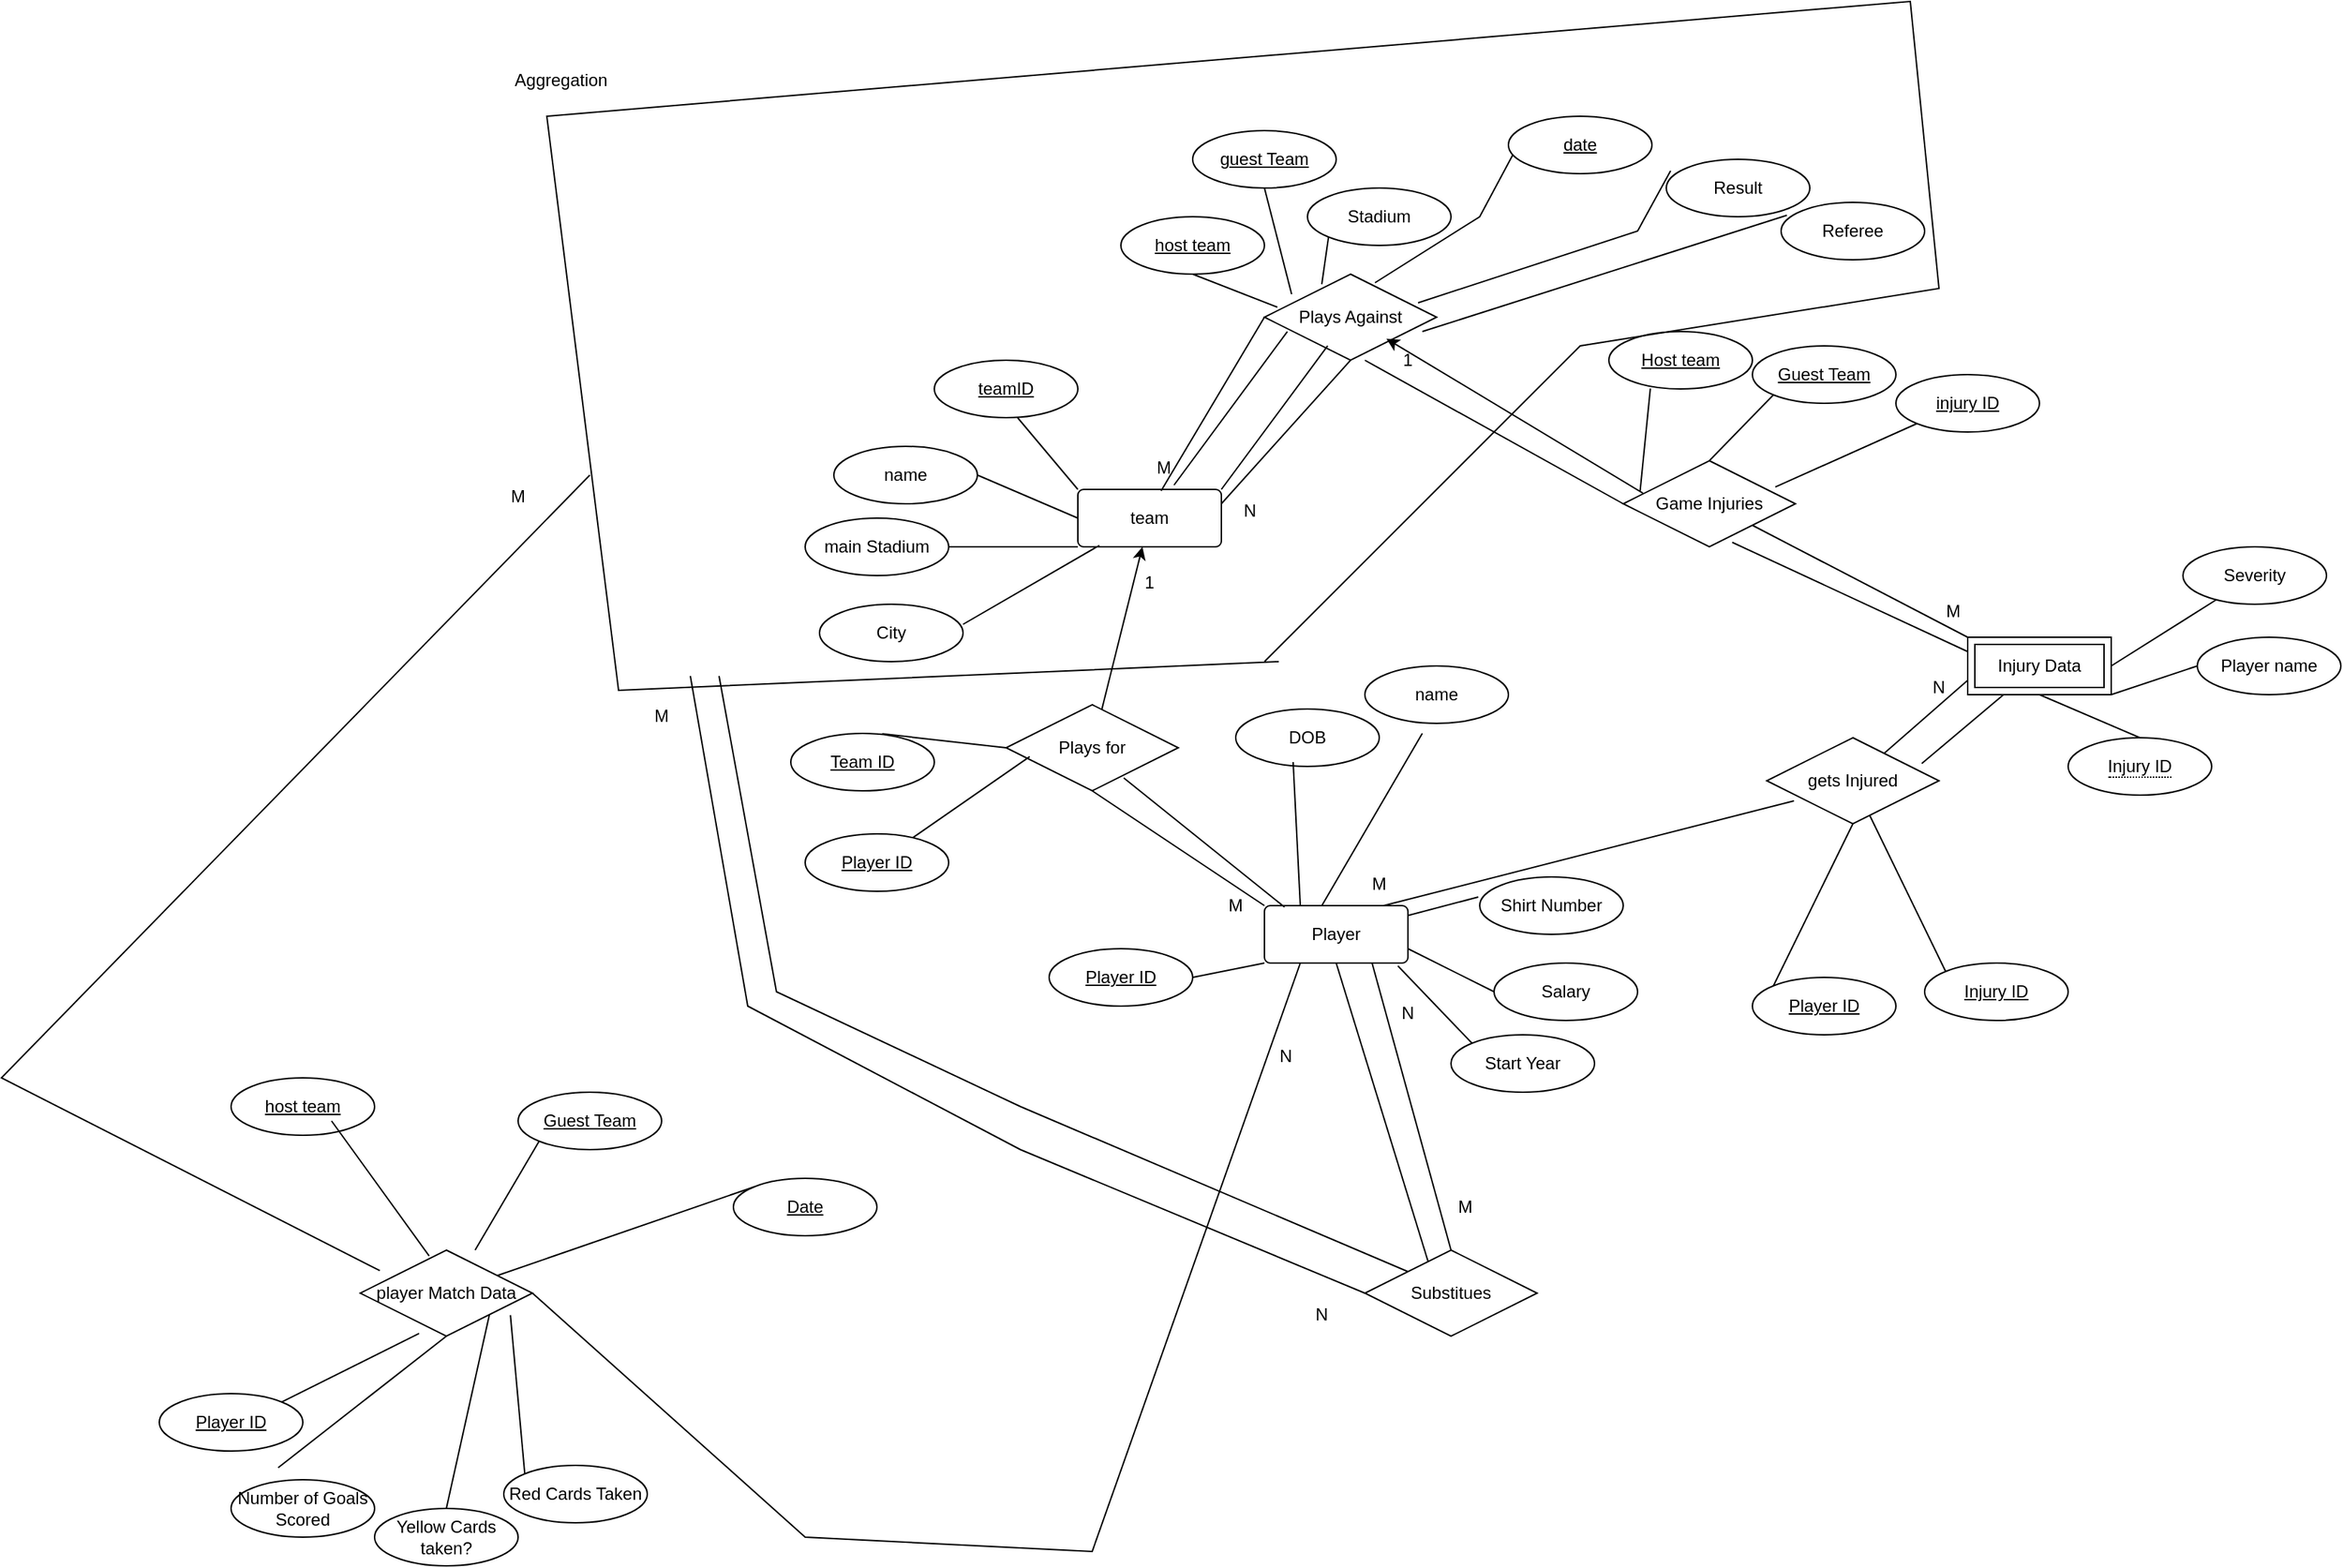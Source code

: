 <mxfile version="24.2.0" type="github">
  <diagram id="R2lEEEUBdFMjLlhIrx00" name="Page-1">
    <mxGraphModel dx="1674" dy="2312" grid="1" gridSize="10" guides="1" tooltips="1" connect="1" arrows="1" fold="1" page="1" pageScale="1" pageWidth="850" pageHeight="1100" math="0" shadow="0" extFonts="Permanent Marker^https://fonts.googleapis.com/css?family=Permanent+Marker">
      <root>
        <mxCell id="0" />
        <mxCell id="1" parent="0" />
        <mxCell id="FYlKtJ1EGxiQtm9-EcXI-2" value="team" style="rounded=1;arcSize=10;whiteSpace=wrap;html=1;align=center;" vertex="1" parent="1">
          <mxGeometry x="310" y="270" width="100" height="40" as="geometry" />
        </mxCell>
        <mxCell id="FYlKtJ1EGxiQtm9-EcXI-3" value="teamID" style="ellipse;whiteSpace=wrap;html=1;align=center;fontStyle=4;" vertex="1" parent="1">
          <mxGeometry x="210" y="180" width="100" height="40" as="geometry" />
        </mxCell>
        <mxCell id="FYlKtJ1EGxiQtm9-EcXI-4" value="" style="endArrow=none;html=1;rounded=0;entryX=0.58;entryY=1;entryDx=0;entryDy=0;entryPerimeter=0;exitX=0;exitY=0;exitDx=0;exitDy=0;" edge="1" parent="1" source="FYlKtJ1EGxiQtm9-EcXI-2" target="FYlKtJ1EGxiQtm9-EcXI-3">
          <mxGeometry width="50" height="50" relative="1" as="geometry">
            <mxPoint x="250" y="320" as="sourcePoint" />
            <mxPoint x="300" y="270" as="targetPoint" />
          </mxGeometry>
        </mxCell>
        <mxCell id="FYlKtJ1EGxiQtm9-EcXI-5" value="name" style="ellipse;whiteSpace=wrap;html=1;align=center;" vertex="1" parent="1">
          <mxGeometry x="140" y="240" width="100" height="40" as="geometry" />
        </mxCell>
        <mxCell id="FYlKtJ1EGxiQtm9-EcXI-6" value="" style="endArrow=none;html=1;rounded=0;entryX=0;entryY=0.5;entryDx=0;entryDy=0;exitX=1;exitY=0.5;exitDx=0;exitDy=0;" edge="1" parent="1" source="FYlKtJ1EGxiQtm9-EcXI-5" target="FYlKtJ1EGxiQtm9-EcXI-2">
          <mxGeometry width="50" height="50" relative="1" as="geometry">
            <mxPoint x="270" y="350" as="sourcePoint" />
            <mxPoint x="320" y="300" as="targetPoint" />
          </mxGeometry>
        </mxCell>
        <mxCell id="FYlKtJ1EGxiQtm9-EcXI-7" value="main Stadium" style="ellipse;whiteSpace=wrap;html=1;align=center;" vertex="1" parent="1">
          <mxGeometry x="120" y="290" width="100" height="40" as="geometry" />
        </mxCell>
        <mxCell id="FYlKtJ1EGxiQtm9-EcXI-8" value="" style="endArrow=none;html=1;rounded=0;entryX=0;entryY=1;entryDx=0;entryDy=0;exitX=1;exitY=0.5;exitDx=0;exitDy=0;" edge="1" parent="1" source="FYlKtJ1EGxiQtm9-EcXI-7" target="FYlKtJ1EGxiQtm9-EcXI-2">
          <mxGeometry width="50" height="50" relative="1" as="geometry">
            <mxPoint x="250" y="380" as="sourcePoint" />
            <mxPoint x="300" y="330" as="targetPoint" />
          </mxGeometry>
        </mxCell>
        <mxCell id="FYlKtJ1EGxiQtm9-EcXI-9" value="City" style="ellipse;whiteSpace=wrap;html=1;align=center;" vertex="1" parent="1">
          <mxGeometry x="130" y="350" width="100" height="40" as="geometry" />
        </mxCell>
        <mxCell id="FYlKtJ1EGxiQtm9-EcXI-10" value="" style="endArrow=none;html=1;rounded=0;entryX=0.15;entryY=0.975;entryDx=0;entryDy=0;entryPerimeter=0;exitX=1;exitY=0.35;exitDx=0;exitDy=0;exitPerimeter=0;" edge="1" parent="1" source="FYlKtJ1EGxiQtm9-EcXI-9" target="FYlKtJ1EGxiQtm9-EcXI-2">
          <mxGeometry width="50" height="50" relative="1" as="geometry">
            <mxPoint x="260" y="390" as="sourcePoint" />
            <mxPoint x="310" y="340" as="targetPoint" />
          </mxGeometry>
        </mxCell>
        <mxCell id="FYlKtJ1EGxiQtm9-EcXI-11" value="Player" style="rounded=1;arcSize=10;whiteSpace=wrap;html=1;align=center;" vertex="1" parent="1">
          <mxGeometry x="440" y="560" width="100" height="40" as="geometry" />
        </mxCell>
        <mxCell id="FYlKtJ1EGxiQtm9-EcXI-12" value="" style="endArrow=none;html=1;rounded=0;entryX=0;entryY=0;entryDx=0;entryDy=0;exitX=0.5;exitY=1;exitDx=0;exitDy=0;" edge="1" parent="1" source="FYlKtJ1EGxiQtm9-EcXI-13" target="FYlKtJ1EGxiQtm9-EcXI-11">
          <mxGeometry width="50" height="50" relative="1" as="geometry">
            <mxPoint x="410" y="450" as="sourcePoint" />
            <mxPoint x="380" y="470" as="targetPoint" />
          </mxGeometry>
        </mxCell>
        <mxCell id="FYlKtJ1EGxiQtm9-EcXI-13" value="Plays for" style="shape=rhombus;perimeter=rhombusPerimeter;whiteSpace=wrap;html=1;align=center;" vertex="1" parent="1">
          <mxGeometry x="260" y="420" width="120" height="60" as="geometry" />
        </mxCell>
        <mxCell id="FYlKtJ1EGxiQtm9-EcXI-14" value="" style="endArrow=classic;html=1;rounded=0;" edge="1" parent="1" source="FYlKtJ1EGxiQtm9-EcXI-13" target="FYlKtJ1EGxiQtm9-EcXI-2">
          <mxGeometry width="50" height="50" relative="1" as="geometry">
            <mxPoint x="280" y="430" as="sourcePoint" />
            <mxPoint x="330" y="380" as="targetPoint" />
          </mxGeometry>
        </mxCell>
        <mxCell id="FYlKtJ1EGxiQtm9-EcXI-15" value="1" style="text;strokeColor=none;align=center;fillColor=none;html=1;verticalAlign=middle;whiteSpace=wrap;rounded=0;" vertex="1" parent="1">
          <mxGeometry x="330" y="320" width="60" height="30" as="geometry" />
        </mxCell>
        <mxCell id="FYlKtJ1EGxiQtm9-EcXI-16" value="" style="endArrow=none;html=1;rounded=0;entryX=0.683;entryY=0.85;entryDx=0;entryDy=0;entryPerimeter=0;exitX=0.14;exitY=0.025;exitDx=0;exitDy=0;exitPerimeter=0;" edge="1" parent="1" source="FYlKtJ1EGxiQtm9-EcXI-11" target="FYlKtJ1EGxiQtm9-EcXI-13">
          <mxGeometry width="50" height="50" relative="1" as="geometry">
            <mxPoint x="452" y="557" as="sourcePoint" />
            <mxPoint x="360" y="520" as="targetPoint" />
          </mxGeometry>
        </mxCell>
        <mxCell id="FYlKtJ1EGxiQtm9-EcXI-17" value="Player ID" style="ellipse;whiteSpace=wrap;html=1;align=center;fontStyle=4;" vertex="1" parent="1">
          <mxGeometry x="290" y="590" width="100" height="40" as="geometry" />
        </mxCell>
        <mxCell id="FYlKtJ1EGxiQtm9-EcXI-18" value="" style="endArrow=none;html=1;rounded=0;entryX=0;entryY=1;entryDx=0;entryDy=0;exitX=1;exitY=0.5;exitDx=0;exitDy=0;" edge="1" parent="1" source="FYlKtJ1EGxiQtm9-EcXI-17" target="FYlKtJ1EGxiQtm9-EcXI-11">
          <mxGeometry width="50" height="50" relative="1" as="geometry">
            <mxPoint x="420" y="680" as="sourcePoint" />
            <mxPoint x="470" y="630" as="targetPoint" />
          </mxGeometry>
        </mxCell>
        <mxCell id="FYlKtJ1EGxiQtm9-EcXI-19" value="name" style="ellipse;whiteSpace=wrap;html=1;align=center;" vertex="1" parent="1">
          <mxGeometry x="510" y="393" width="100" height="40" as="geometry" />
        </mxCell>
        <mxCell id="FYlKtJ1EGxiQtm9-EcXI-20" value="" style="endArrow=none;html=1;rounded=0;" edge="1" parent="1">
          <mxGeometry width="50" height="50" relative="1" as="geometry">
            <mxPoint x="550" y="440" as="sourcePoint" />
            <mxPoint x="480" y="560" as="targetPoint" />
          </mxGeometry>
        </mxCell>
        <mxCell id="FYlKtJ1EGxiQtm9-EcXI-21" value="DOB" style="ellipse;whiteSpace=wrap;html=1;align=center;" vertex="1" parent="1">
          <mxGeometry x="420" y="423" width="100" height="40" as="geometry" />
        </mxCell>
        <mxCell id="FYlKtJ1EGxiQtm9-EcXI-22" value="" style="endArrow=none;html=1;rounded=0;entryX=0.25;entryY=0;entryDx=0;entryDy=0;" edge="1" parent="1" target="FYlKtJ1EGxiQtm9-EcXI-11">
          <mxGeometry width="50" height="50" relative="1" as="geometry">
            <mxPoint x="460" y="460" as="sourcePoint" />
            <mxPoint x="560" y="620" as="targetPoint" />
          </mxGeometry>
        </mxCell>
        <mxCell id="FYlKtJ1EGxiQtm9-EcXI-23" value="Start Year" style="ellipse;whiteSpace=wrap;html=1;align=center;" vertex="1" parent="1">
          <mxGeometry x="570" y="650" width="100" height="40" as="geometry" />
        </mxCell>
        <mxCell id="FYlKtJ1EGxiQtm9-EcXI-24" value="" style="endArrow=none;html=1;rounded=0;entryX=0;entryY=0;entryDx=0;entryDy=0;exitX=0.93;exitY=1.05;exitDx=0;exitDy=0;exitPerimeter=0;" edge="1" parent="1" source="FYlKtJ1EGxiQtm9-EcXI-11" target="FYlKtJ1EGxiQtm9-EcXI-23">
          <mxGeometry width="50" height="50" relative="1" as="geometry">
            <mxPoint x="540" y="610" as="sourcePoint" />
            <mxPoint x="590" y="560" as="targetPoint" />
          </mxGeometry>
        </mxCell>
        <mxCell id="FYlKtJ1EGxiQtm9-EcXI-25" value="Salary" style="ellipse;whiteSpace=wrap;html=1;align=center;" vertex="1" parent="1">
          <mxGeometry x="600" y="600" width="100" height="40" as="geometry" />
        </mxCell>
        <mxCell id="FYlKtJ1EGxiQtm9-EcXI-26" value="" style="endArrow=none;html=1;rounded=0;entryX=0;entryY=0.5;entryDx=0;entryDy=0;exitX=1;exitY=0.75;exitDx=0;exitDy=0;" edge="1" parent="1" source="FYlKtJ1EGxiQtm9-EcXI-11" target="FYlKtJ1EGxiQtm9-EcXI-25">
          <mxGeometry width="50" height="50" relative="1" as="geometry">
            <mxPoint x="550" y="590" as="sourcePoint" />
            <mxPoint x="600" y="540" as="targetPoint" />
          </mxGeometry>
        </mxCell>
        <mxCell id="FYlKtJ1EGxiQtm9-EcXI-27" value="Shirt Number" style="ellipse;whiteSpace=wrap;html=1;align=center;" vertex="1" parent="1">
          <mxGeometry x="590" y="540" width="100" height="40" as="geometry" />
        </mxCell>
        <mxCell id="FYlKtJ1EGxiQtm9-EcXI-28" value="" style="endArrow=none;html=1;rounded=0;entryX=-0.01;entryY=0.35;entryDx=0;entryDy=0;entryPerimeter=0;" edge="1" parent="1" source="FYlKtJ1EGxiQtm9-EcXI-11" target="FYlKtJ1EGxiQtm9-EcXI-27">
          <mxGeometry width="50" height="50" relative="1" as="geometry">
            <mxPoint x="550" y="490" as="sourcePoint" />
            <mxPoint x="600" y="440" as="targetPoint" />
          </mxGeometry>
        </mxCell>
        <mxCell id="FYlKtJ1EGxiQtm9-EcXI-31" value="Injury Data" style="shape=ext;margin=3;double=1;whiteSpace=wrap;html=1;align=center;" vertex="1" parent="1">
          <mxGeometry x="930" y="373" width="100" height="40" as="geometry" />
        </mxCell>
        <mxCell id="FYlKtJ1EGxiQtm9-EcXI-32" value="&lt;span style=&quot;border-bottom: 1px dotted&quot;&gt;Injury ID&lt;/span&gt;" style="ellipse;whiteSpace=wrap;html=1;align=center;" vertex="1" parent="1">
          <mxGeometry x="1000" y="443" width="100" height="40" as="geometry" />
        </mxCell>
        <mxCell id="FYlKtJ1EGxiQtm9-EcXI-33" value="" style="endArrow=none;html=1;rounded=0;entryX=0.5;entryY=1;entryDx=0;entryDy=0;exitX=0.5;exitY=0;exitDx=0;exitDy=0;" edge="1" parent="1" source="FYlKtJ1EGxiQtm9-EcXI-32" target="FYlKtJ1EGxiQtm9-EcXI-31">
          <mxGeometry width="50" height="50" relative="1" as="geometry">
            <mxPoint x="960" y="473" as="sourcePoint" />
            <mxPoint x="990" y="423" as="targetPoint" />
          </mxGeometry>
        </mxCell>
        <mxCell id="FYlKtJ1EGxiQtm9-EcXI-34" value="Player name" style="ellipse;whiteSpace=wrap;html=1;align=center;" vertex="1" parent="1">
          <mxGeometry x="1090" y="373" width="100" height="40" as="geometry" />
        </mxCell>
        <mxCell id="FYlKtJ1EGxiQtm9-EcXI-35" value="" style="endArrow=none;html=1;rounded=0;entryX=0;entryY=0.5;entryDx=0;entryDy=0;exitX=1;exitY=1;exitDx=0;exitDy=0;" edge="1" parent="1" source="FYlKtJ1EGxiQtm9-EcXI-31" target="FYlKtJ1EGxiQtm9-EcXI-34">
          <mxGeometry width="50" height="50" relative="1" as="geometry">
            <mxPoint x="1050" y="393" as="sourcePoint" />
            <mxPoint x="1100" y="343" as="targetPoint" />
          </mxGeometry>
        </mxCell>
        <mxCell id="FYlKtJ1EGxiQtm9-EcXI-36" value="Severity" style="ellipse;whiteSpace=wrap;html=1;align=center;" vertex="1" parent="1">
          <mxGeometry x="1080" y="310" width="100" height="40" as="geometry" />
        </mxCell>
        <mxCell id="FYlKtJ1EGxiQtm9-EcXI-37" value="" style="endArrow=none;html=1;rounded=0;exitX=1;exitY=0.5;exitDx=0;exitDy=0;" edge="1" parent="1" source="FYlKtJ1EGxiQtm9-EcXI-31" target="FYlKtJ1EGxiQtm9-EcXI-36">
          <mxGeometry width="50" height="50" relative="1" as="geometry">
            <mxPoint x="970" y="323" as="sourcePoint" />
            <mxPoint x="1107.0" y="340" as="targetPoint" />
          </mxGeometry>
        </mxCell>
        <mxCell id="FYlKtJ1EGxiQtm9-EcXI-38" value="" style="endArrow=none;html=1;rounded=0;entryX=0.158;entryY=0.733;entryDx=0;entryDy=0;entryPerimeter=0;exitX=0.83;exitY=0;exitDx=0;exitDy=0;exitPerimeter=0;" edge="1" parent="1" source="FYlKtJ1EGxiQtm9-EcXI-11" target="FYlKtJ1EGxiQtm9-EcXI-39">
          <mxGeometry width="50" height="50" relative="1" as="geometry">
            <mxPoint x="530" y="560" as="sourcePoint" />
            <mxPoint x="590" y="500" as="targetPoint" />
          </mxGeometry>
        </mxCell>
        <mxCell id="FYlKtJ1EGxiQtm9-EcXI-39" value="gets Injured" style="shape=rhombus;perimeter=rhombusPerimeter;whiteSpace=wrap;html=1;align=center;" vertex="1" parent="1">
          <mxGeometry x="790" y="443" width="120" height="60" as="geometry" />
        </mxCell>
        <mxCell id="FYlKtJ1EGxiQtm9-EcXI-41" value="M" style="text;strokeColor=none;align=center;fillColor=none;html=1;verticalAlign=middle;whiteSpace=wrap;rounded=0;" vertex="1" parent="1">
          <mxGeometry x="490" y="530" width="60" height="30" as="geometry" />
        </mxCell>
        <mxCell id="FYlKtJ1EGxiQtm9-EcXI-42" value="" style="endArrow=none;html=1;rounded=0;entryX=0;entryY=0.75;entryDx=0;entryDy=0;" edge="1" parent="1" source="FYlKtJ1EGxiQtm9-EcXI-39" target="FYlKtJ1EGxiQtm9-EcXI-31">
          <mxGeometry width="50" height="50" relative="1" as="geometry">
            <mxPoint x="880" y="433" as="sourcePoint" />
            <mxPoint x="930" y="383" as="targetPoint" />
          </mxGeometry>
        </mxCell>
        <mxCell id="FYlKtJ1EGxiQtm9-EcXI-43" value="" style="endArrow=none;html=1;rounded=0;entryX=0.25;entryY=1;entryDx=0;entryDy=0;exitX=0.9;exitY=0.3;exitDx=0;exitDy=0;exitPerimeter=0;" edge="1" parent="1" source="FYlKtJ1EGxiQtm9-EcXI-39" target="FYlKtJ1EGxiQtm9-EcXI-31">
          <mxGeometry width="50" height="50" relative="1" as="geometry">
            <mxPoint x="930" y="473" as="sourcePoint" />
            <mxPoint x="980" y="423" as="targetPoint" />
          </mxGeometry>
        </mxCell>
        <mxCell id="FYlKtJ1EGxiQtm9-EcXI-44" value="N" style="text;strokeColor=none;align=center;fillColor=none;html=1;verticalAlign=middle;whiteSpace=wrap;rounded=0;" vertex="1" parent="1">
          <mxGeometry x="880" y="393" width="60" height="30" as="geometry" />
        </mxCell>
        <mxCell id="FYlKtJ1EGxiQtm9-EcXI-45" value="M" style="text;strokeColor=none;align=center;fillColor=none;html=1;verticalAlign=middle;whiteSpace=wrap;rounded=0;" vertex="1" parent="1">
          <mxGeometry x="390" y="545" width="60" height="30" as="geometry" />
        </mxCell>
        <mxCell id="FYlKtJ1EGxiQtm9-EcXI-58" value="Plays Against" style="shape=rhombus;perimeter=rhombusPerimeter;whiteSpace=wrap;html=1;align=center;" vertex="1" parent="1">
          <mxGeometry x="440" y="120" width="120" height="60" as="geometry" />
        </mxCell>
        <mxCell id="FYlKtJ1EGxiQtm9-EcXI-59" value="" style="endArrow=none;html=1;rounded=0;entryX=0.133;entryY=0.667;entryDx=0;entryDy=0;entryPerimeter=0;exitX=0.67;exitY=-0.075;exitDx=0;exitDy=0;exitPerimeter=0;" edge="1" parent="1" source="FYlKtJ1EGxiQtm9-EcXI-2" target="FYlKtJ1EGxiQtm9-EcXI-58">
          <mxGeometry width="50" height="50" relative="1" as="geometry">
            <mxPoint x="380" y="240" as="sourcePoint" />
            <mxPoint x="430" y="190" as="targetPoint" />
          </mxGeometry>
        </mxCell>
        <mxCell id="FYlKtJ1EGxiQtm9-EcXI-60" value="" style="endArrow=none;html=1;rounded=0;entryX=0.367;entryY=0.833;entryDx=0;entryDy=0;entryPerimeter=0;exitX=1;exitY=0;exitDx=0;exitDy=0;" edge="1" parent="1" source="FYlKtJ1EGxiQtm9-EcXI-2" target="FYlKtJ1EGxiQtm9-EcXI-58">
          <mxGeometry width="50" height="50" relative="1" as="geometry">
            <mxPoint x="440" y="260" as="sourcePoint" />
            <mxPoint x="490" y="210" as="targetPoint" />
          </mxGeometry>
        </mxCell>
        <mxCell id="FYlKtJ1EGxiQtm9-EcXI-62" value="" style="endArrow=none;html=1;rounded=0;entryX=0;entryY=0.5;entryDx=0;entryDy=0;exitX=0.58;exitY=0.025;exitDx=0;exitDy=0;exitPerimeter=0;" edge="1" parent="1" source="FYlKtJ1EGxiQtm9-EcXI-2" target="FYlKtJ1EGxiQtm9-EcXI-58">
          <mxGeometry width="50" height="50" relative="1" as="geometry">
            <mxPoint x="360" y="220" as="sourcePoint" />
            <mxPoint x="410" y="170" as="targetPoint" />
          </mxGeometry>
        </mxCell>
        <mxCell id="FYlKtJ1EGxiQtm9-EcXI-63" value="M" style="text;strokeColor=none;align=center;fillColor=none;html=1;verticalAlign=middle;whiteSpace=wrap;rounded=0;" vertex="1" parent="1">
          <mxGeometry x="340" y="240" width="60" height="30" as="geometry" />
        </mxCell>
        <mxCell id="FYlKtJ1EGxiQtm9-EcXI-64" value="N" style="text;strokeColor=none;align=center;fillColor=none;html=1;verticalAlign=middle;whiteSpace=wrap;rounded=0;" vertex="1" parent="1">
          <mxGeometry x="400" y="270" width="60" height="30" as="geometry" />
        </mxCell>
        <mxCell id="FYlKtJ1EGxiQtm9-EcXI-65" value="&lt;u&gt;host team&lt;/u&gt;" style="ellipse;whiteSpace=wrap;html=1;align=center;" vertex="1" parent="1">
          <mxGeometry x="340" y="80" width="100" height="40" as="geometry" />
        </mxCell>
        <mxCell id="FYlKtJ1EGxiQtm9-EcXI-66" value="" style="endArrow=none;html=1;rounded=0;entryX=0.5;entryY=1;entryDx=0;entryDy=0;exitX=0.075;exitY=0.383;exitDx=0;exitDy=0;exitPerimeter=0;" edge="1" parent="1" source="FYlKtJ1EGxiQtm9-EcXI-58" target="FYlKtJ1EGxiQtm9-EcXI-65">
          <mxGeometry width="50" height="50" relative="1" as="geometry">
            <mxPoint x="370" y="140" as="sourcePoint" />
            <mxPoint x="420" y="90" as="targetPoint" />
          </mxGeometry>
        </mxCell>
        <mxCell id="FYlKtJ1EGxiQtm9-EcXI-67" value="&lt;u&gt;guest Team&lt;/u&gt;" style="ellipse;whiteSpace=wrap;html=1;align=center;" vertex="1" parent="1">
          <mxGeometry x="390" y="20" width="100" height="40" as="geometry" />
        </mxCell>
        <mxCell id="FYlKtJ1EGxiQtm9-EcXI-68" value="" style="endArrow=none;html=1;rounded=0;entryX=0.5;entryY=1;entryDx=0;entryDy=0;exitX=0.158;exitY=0.233;exitDx=0;exitDy=0;exitPerimeter=0;" edge="1" parent="1" source="FYlKtJ1EGxiQtm9-EcXI-58" target="FYlKtJ1EGxiQtm9-EcXI-67">
          <mxGeometry width="50" height="50" relative="1" as="geometry">
            <mxPoint x="450" y="120" as="sourcePoint" />
            <mxPoint x="500" y="70" as="targetPoint" />
          </mxGeometry>
        </mxCell>
        <mxCell id="FYlKtJ1EGxiQtm9-EcXI-69" value="Stadium" style="ellipse;whiteSpace=wrap;html=1;align=center;" vertex="1" parent="1">
          <mxGeometry x="470" y="60" width="100" height="40" as="geometry" />
        </mxCell>
        <mxCell id="FYlKtJ1EGxiQtm9-EcXI-70" value="" style="endArrow=none;html=1;rounded=0;entryX=0;entryY=1;entryDx=0;entryDy=0;exitX=0.333;exitY=0.117;exitDx=0;exitDy=0;exitPerimeter=0;" edge="1" parent="1" source="FYlKtJ1EGxiQtm9-EcXI-58" target="FYlKtJ1EGxiQtm9-EcXI-69">
          <mxGeometry width="50" height="50" relative="1" as="geometry">
            <mxPoint x="490" y="130" as="sourcePoint" />
            <mxPoint x="540" y="80" as="targetPoint" />
          </mxGeometry>
        </mxCell>
        <mxCell id="FYlKtJ1EGxiQtm9-EcXI-71" value="&lt;u&gt;date&lt;/u&gt;" style="ellipse;whiteSpace=wrap;html=1;align=center;" vertex="1" parent="1">
          <mxGeometry x="610" y="10" width="100" height="40" as="geometry" />
        </mxCell>
        <mxCell id="FYlKtJ1EGxiQtm9-EcXI-72" value="" style="endArrow=none;html=1;rounded=0;entryX=0.03;entryY=0.675;entryDx=0;entryDy=0;entryPerimeter=0;exitX=0.642;exitY=0.1;exitDx=0;exitDy=0;exitPerimeter=0;" edge="1" parent="1" source="FYlKtJ1EGxiQtm9-EcXI-58" target="FYlKtJ1EGxiQtm9-EcXI-71">
          <mxGeometry width="50" height="50" relative="1" as="geometry">
            <mxPoint x="530" y="180" as="sourcePoint" />
            <mxPoint x="580" y="130" as="targetPoint" />
            <Array as="points">
              <mxPoint x="590" y="80" />
            </Array>
          </mxGeometry>
        </mxCell>
        <mxCell id="FYlKtJ1EGxiQtm9-EcXI-73" value="Result" style="ellipse;whiteSpace=wrap;html=1;align=center;" vertex="1" parent="1">
          <mxGeometry x="720" y="40" width="100" height="40" as="geometry" />
        </mxCell>
        <mxCell id="FYlKtJ1EGxiQtm9-EcXI-74" value="" style="endArrow=none;html=1;rounded=0;entryX=0.03;entryY=0.2;entryDx=0;entryDy=0;entryPerimeter=0;exitX=0.892;exitY=0.333;exitDx=0;exitDy=0;exitPerimeter=0;" edge="1" parent="1" source="FYlKtJ1EGxiQtm9-EcXI-58" target="FYlKtJ1EGxiQtm9-EcXI-73">
          <mxGeometry width="50" height="50" relative="1" as="geometry">
            <mxPoint x="530" y="220" as="sourcePoint" />
            <mxPoint x="580" y="170" as="targetPoint" />
            <Array as="points">
              <mxPoint x="700" y="90" />
            </Array>
          </mxGeometry>
        </mxCell>
        <mxCell id="FYlKtJ1EGxiQtm9-EcXI-75" value="Referee" style="ellipse;whiteSpace=wrap;html=1;align=center;" vertex="1" parent="1">
          <mxGeometry x="800" y="70" width="100" height="40" as="geometry" />
        </mxCell>
        <mxCell id="FYlKtJ1EGxiQtm9-EcXI-76" value="" style="endArrow=none;html=1;rounded=0;entryX=0.04;entryY=0.225;entryDx=0;entryDy=0;entryPerimeter=0;exitX=0.917;exitY=0.667;exitDx=0;exitDy=0;exitPerimeter=0;" edge="1" parent="1" source="FYlKtJ1EGxiQtm9-EcXI-58" target="FYlKtJ1EGxiQtm9-EcXI-75">
          <mxGeometry width="50" height="50" relative="1" as="geometry">
            <mxPoint x="550" y="230" as="sourcePoint" />
            <mxPoint x="600" y="180" as="targetPoint" />
          </mxGeometry>
        </mxCell>
        <mxCell id="FYlKtJ1EGxiQtm9-EcXI-78" value="Game Injuries" style="shape=rhombus;perimeter=rhombusPerimeter;whiteSpace=wrap;html=1;align=center;" vertex="1" parent="1">
          <mxGeometry x="690" y="250" width="120" height="60" as="geometry" />
        </mxCell>
        <mxCell id="FYlKtJ1EGxiQtm9-EcXI-79" value="" style="endArrow=none;html=1;rounded=0;entryX=0;entryY=0;entryDx=0;entryDy=0;exitX=1;exitY=1;exitDx=0;exitDy=0;" edge="1" parent="1" source="FYlKtJ1EGxiQtm9-EcXI-78" target="FYlKtJ1EGxiQtm9-EcXI-31">
          <mxGeometry width="50" height="50" relative="1" as="geometry">
            <mxPoint x="830" y="390" as="sourcePoint" />
            <mxPoint x="880" y="340" as="targetPoint" />
          </mxGeometry>
        </mxCell>
        <mxCell id="FYlKtJ1EGxiQtm9-EcXI-80" value="" style="endArrow=none;html=1;rounded=0;entryX=0.633;entryY=0.948;entryDx=0;entryDy=0;entryPerimeter=0;exitX=0;exitY=0.25;exitDx=0;exitDy=0;" edge="1" parent="1" source="FYlKtJ1EGxiQtm9-EcXI-31" target="FYlKtJ1EGxiQtm9-EcXI-78">
          <mxGeometry width="50" height="50" relative="1" as="geometry">
            <mxPoint x="760" y="400" as="sourcePoint" />
            <mxPoint x="810" y="350" as="targetPoint" />
          </mxGeometry>
        </mxCell>
        <mxCell id="FYlKtJ1EGxiQtm9-EcXI-81" value="Host team" style="ellipse;whiteSpace=wrap;html=1;align=center;fontStyle=4;" vertex="1" parent="1">
          <mxGeometry x="680" y="160" width="100" height="40" as="geometry" />
        </mxCell>
        <mxCell id="FYlKtJ1EGxiQtm9-EcXI-82" value="" style="endArrow=none;html=1;rounded=0;entryX=0.289;entryY=0.993;entryDx=0;entryDy=0;entryPerimeter=0;exitX=0.098;exitY=0.352;exitDx=0;exitDy=0;exitPerimeter=0;" edge="1" parent="1" source="FYlKtJ1EGxiQtm9-EcXI-78" target="FYlKtJ1EGxiQtm9-EcXI-81">
          <mxGeometry width="50" height="50" relative="1" as="geometry">
            <mxPoint x="700" y="240" as="sourcePoint" />
            <mxPoint x="750" y="190" as="targetPoint" />
          </mxGeometry>
        </mxCell>
        <mxCell id="FYlKtJ1EGxiQtm9-EcXI-83" value="Guest Team" style="ellipse;whiteSpace=wrap;html=1;align=center;fontStyle=4;" vertex="1" parent="1">
          <mxGeometry x="780" y="170" width="100" height="40" as="geometry" />
        </mxCell>
        <mxCell id="FYlKtJ1EGxiQtm9-EcXI-84" value="" style="endArrow=none;html=1;rounded=0;entryX=0;entryY=1;entryDx=0;entryDy=0;exitX=0.5;exitY=0;exitDx=0;exitDy=0;" edge="1" parent="1" source="FYlKtJ1EGxiQtm9-EcXI-78" target="FYlKtJ1EGxiQtm9-EcXI-83">
          <mxGeometry width="50" height="50" relative="1" as="geometry">
            <mxPoint x="560" y="400" as="sourcePoint" />
            <mxPoint x="610" y="350" as="targetPoint" />
          </mxGeometry>
        </mxCell>
        <mxCell id="FYlKtJ1EGxiQtm9-EcXI-85" value="injury ID" style="ellipse;whiteSpace=wrap;html=1;align=center;fontStyle=4;" vertex="1" parent="1">
          <mxGeometry x="880" y="190" width="100" height="40" as="geometry" />
        </mxCell>
        <mxCell id="FYlKtJ1EGxiQtm9-EcXI-86" value="" style="endArrow=none;html=1;rounded=0;entryX=0;entryY=1;entryDx=0;entryDy=0;exitX=0.883;exitY=0.305;exitDx=0;exitDy=0;exitPerimeter=0;" edge="1" parent="1" source="FYlKtJ1EGxiQtm9-EcXI-78" target="FYlKtJ1EGxiQtm9-EcXI-85">
          <mxGeometry width="50" height="50" relative="1" as="geometry">
            <mxPoint x="810" y="330" as="sourcePoint" />
            <mxPoint x="880.711" y="280" as="targetPoint" />
          </mxGeometry>
        </mxCell>
        <mxCell id="FYlKtJ1EGxiQtm9-EcXI-88" value="" style="endArrow=none;html=1;rounded=0;entryX=0;entryY=0.5;entryDx=0;entryDy=0;exitX=0;exitY=0.5;exitDx=0;exitDy=0;" edge="1" parent="1" source="FYlKtJ1EGxiQtm9-EcXI-78" target="FYlKtJ1EGxiQtm9-EcXI-90">
          <mxGeometry width="50" height="50" relative="1" as="geometry">
            <mxPoint x="540" y="280" as="sourcePoint" />
            <mxPoint x="590" y="230" as="targetPoint" />
          </mxGeometry>
        </mxCell>
        <mxCell id="FYlKtJ1EGxiQtm9-EcXI-89" value="M" style="text;strokeColor=none;align=center;fillColor=none;html=1;verticalAlign=middle;whiteSpace=wrap;rounded=0;" vertex="1" parent="1">
          <mxGeometry x="890" y="340" width="60" height="30" as="geometry" />
        </mxCell>
        <mxCell id="FYlKtJ1EGxiQtm9-EcXI-90" value="1" style="text;strokeColor=none;align=center;fillColor=none;html=1;verticalAlign=middle;whiteSpace=wrap;rounded=0;" vertex="1" parent="1">
          <mxGeometry x="510" y="165" width="60" height="30" as="geometry" />
        </mxCell>
        <mxCell id="FYlKtJ1EGxiQtm9-EcXI-92" value="player Match Data" style="shape=rhombus;perimeter=rhombusPerimeter;whiteSpace=wrap;html=1;align=center;" vertex="1" parent="1">
          <mxGeometry x="-190" y="800" width="120" height="60" as="geometry" />
        </mxCell>
        <mxCell id="FYlKtJ1EGxiQtm9-EcXI-95" value="Team ID" style="ellipse;whiteSpace=wrap;html=1;align=center;fontStyle=4;" vertex="1" parent="1">
          <mxGeometry x="110" y="440" width="100" height="40" as="geometry" />
        </mxCell>
        <mxCell id="FYlKtJ1EGxiQtm9-EcXI-96" value="" style="endArrow=none;html=1;rounded=0;entryX=0;entryY=0.5;entryDx=0;entryDy=0;exitX=0.637;exitY=0.007;exitDx=0;exitDy=0;exitPerimeter=0;" edge="1" parent="1" source="FYlKtJ1EGxiQtm9-EcXI-95" target="FYlKtJ1EGxiQtm9-EcXI-13">
          <mxGeometry width="50" height="50" relative="1" as="geometry">
            <mxPoint x="210" y="480" as="sourcePoint" />
            <mxPoint x="260" y="430" as="targetPoint" />
          </mxGeometry>
        </mxCell>
        <mxCell id="FYlKtJ1EGxiQtm9-EcXI-97" value="Player ID" style="ellipse;whiteSpace=wrap;html=1;align=center;fontStyle=4;" vertex="1" parent="1">
          <mxGeometry x="120" y="510" width="100" height="40" as="geometry" />
        </mxCell>
        <mxCell id="FYlKtJ1EGxiQtm9-EcXI-98" value="" style="endArrow=none;html=1;rounded=0;entryX=0.137;entryY=0.603;entryDx=0;entryDy=0;entryPerimeter=0;" edge="1" parent="1" source="FYlKtJ1EGxiQtm9-EcXI-97" target="FYlKtJ1EGxiQtm9-EcXI-13">
          <mxGeometry width="50" height="50" relative="1" as="geometry">
            <mxPoint x="230" y="530" as="sourcePoint" />
            <mxPoint x="280" y="480" as="targetPoint" />
          </mxGeometry>
        </mxCell>
        <mxCell id="FYlKtJ1EGxiQtm9-EcXI-100" value="Player ID" style="ellipse;whiteSpace=wrap;html=1;align=center;fontStyle=4;" vertex="1" parent="1">
          <mxGeometry x="780" y="610" width="100" height="40" as="geometry" />
        </mxCell>
        <mxCell id="FYlKtJ1EGxiQtm9-EcXI-101" value="" style="endArrow=none;html=1;rounded=0;entryX=0.5;entryY=1;entryDx=0;entryDy=0;exitX=0;exitY=0;exitDx=0;exitDy=0;" edge="1" parent="1" source="FYlKtJ1EGxiQtm9-EcXI-100" target="FYlKtJ1EGxiQtm9-EcXI-39">
          <mxGeometry width="50" height="50" relative="1" as="geometry">
            <mxPoint x="810" y="580" as="sourcePoint" />
            <mxPoint x="860" y="530" as="targetPoint" />
          </mxGeometry>
        </mxCell>
        <mxCell id="FYlKtJ1EGxiQtm9-EcXI-103" value="Injury ID" style="ellipse;whiteSpace=wrap;html=1;align=center;fontStyle=4;" vertex="1" parent="1">
          <mxGeometry x="900" y="600" width="100" height="40" as="geometry" />
        </mxCell>
        <mxCell id="FYlKtJ1EGxiQtm9-EcXI-104" value="" style="endArrow=none;html=1;rounded=0;entryX=0;entryY=0;entryDx=0;entryDy=0;" edge="1" parent="1" source="FYlKtJ1EGxiQtm9-EcXI-39" target="FYlKtJ1EGxiQtm9-EcXI-103">
          <mxGeometry width="50" height="50" relative="1" as="geometry">
            <mxPoint x="870" y="570" as="sourcePoint" />
            <mxPoint x="920" y="520" as="targetPoint" />
          </mxGeometry>
        </mxCell>
        <mxCell id="FYlKtJ1EGxiQtm9-EcXI-108" value="" style="endArrow=none;html=1;rounded=0;entryX=0.5;entryY=1;entryDx=0;entryDy=0;exitX=1;exitY=0.25;exitDx=0;exitDy=0;" edge="1" parent="1" source="FYlKtJ1EGxiQtm9-EcXI-2" target="FYlKtJ1EGxiQtm9-EcXI-58">
          <mxGeometry width="50" height="50" relative="1" as="geometry">
            <mxPoint x="410" y="280" as="sourcePoint" />
            <mxPoint x="508.38" y="301.285" as="targetPoint" />
          </mxGeometry>
        </mxCell>
        <mxCell id="FYlKtJ1EGxiQtm9-EcXI-109" value="" style="endArrow=none;html=1;rounded=0;" edge="1" parent="1">
          <mxGeometry relative="1" as="geometry">
            <mxPoint x="440" y="390" as="sourcePoint" />
            <mxPoint x="450" y="390" as="targetPoint" />
            <Array as="points">
              <mxPoint x="660" y="170" />
              <mxPoint x="910" y="130" />
              <mxPoint x="890" y="-70" />
              <mxPoint x="-60" y="10" />
              <mxPoint x="-10" y="410" />
            </Array>
          </mxGeometry>
        </mxCell>
        <mxCell id="FYlKtJ1EGxiQtm9-EcXI-112" value="" style="endArrow=classic;html=1;rounded=0;entryX=0.25;entryY=0;entryDx=0;entryDy=0;exitX=0.114;exitY=0.376;exitDx=0;exitDy=0;exitPerimeter=0;" edge="1" parent="1" source="FYlKtJ1EGxiQtm9-EcXI-78" target="FYlKtJ1EGxiQtm9-EcXI-90">
          <mxGeometry width="50" height="50" relative="1" as="geometry">
            <mxPoint x="600" y="350" as="sourcePoint" />
            <mxPoint x="650" y="300" as="targetPoint" />
          </mxGeometry>
        </mxCell>
        <mxCell id="FYlKtJ1EGxiQtm9-EcXI-113" value="" style="endArrow=none;html=1;rounded=0;exitX=1;exitY=0.5;exitDx=0;exitDy=0;entryX=0.25;entryY=1;entryDx=0;entryDy=0;" edge="1" parent="1" source="FYlKtJ1EGxiQtm9-EcXI-92" target="FYlKtJ1EGxiQtm9-EcXI-11">
          <mxGeometry width="50" height="50" relative="1" as="geometry">
            <mxPoint x="220" y="740" as="sourcePoint" />
            <mxPoint x="270" y="690" as="targetPoint" />
            <Array as="points">
              <mxPoint x="120" y="1000" />
              <mxPoint x="320" y="1010" />
            </Array>
          </mxGeometry>
        </mxCell>
        <mxCell id="FYlKtJ1EGxiQtm9-EcXI-115" value="" style="endArrow=none;html=1;rounded=0;exitX=0.114;exitY=0.239;exitDx=0;exitDy=0;exitPerimeter=0;" edge="1" parent="1" source="FYlKtJ1EGxiQtm9-EcXI-92">
          <mxGeometry width="50" height="50" relative="1" as="geometry">
            <mxPoint x="-10" y="710" as="sourcePoint" />
            <mxPoint x="-30" y="260" as="targetPoint" />
            <Array as="points">
              <mxPoint x="-440" y="680" />
            </Array>
          </mxGeometry>
        </mxCell>
        <mxCell id="FYlKtJ1EGxiQtm9-EcXI-116" value="Aggregation" style="text;strokeColor=none;align=center;fillColor=none;html=1;verticalAlign=middle;whiteSpace=wrap;rounded=0;" vertex="1" parent="1">
          <mxGeometry x="-80" y="-30" width="60" height="30" as="geometry" />
        </mxCell>
        <mxCell id="FYlKtJ1EGxiQtm9-EcXI-118" value="Player ID" style="ellipse;whiteSpace=wrap;html=1;align=center;fontStyle=4;" vertex="1" parent="1">
          <mxGeometry x="-330" y="900" width="100" height="40" as="geometry" />
        </mxCell>
        <mxCell id="FYlKtJ1EGxiQtm9-EcXI-119" value="" style="endArrow=none;html=1;rounded=0;exitX=1;exitY=0;exitDx=0;exitDy=0;entryX=0.342;entryY=0.967;entryDx=0;entryDy=0;entryPerimeter=0;" edge="1" parent="1" source="FYlKtJ1EGxiQtm9-EcXI-118" target="FYlKtJ1EGxiQtm9-EcXI-92">
          <mxGeometry width="50" height="50" relative="1" as="geometry">
            <mxPoint x="-190" y="900" as="sourcePoint" />
            <mxPoint x="-140" y="850" as="targetPoint" />
          </mxGeometry>
        </mxCell>
        <mxCell id="FYlKtJ1EGxiQtm9-EcXI-121" value="M" style="text;strokeColor=none;align=center;fillColor=none;html=1;verticalAlign=middle;whiteSpace=wrap;rounded=0;" vertex="1" parent="1">
          <mxGeometry x="-110" y="260" width="60" height="30" as="geometry" />
        </mxCell>
        <mxCell id="FYlKtJ1EGxiQtm9-EcXI-122" value="N" style="text;strokeColor=none;align=center;fillColor=none;html=1;verticalAlign=middle;whiteSpace=wrap;rounded=0;" vertex="1" parent="1">
          <mxGeometry x="425" y="650" width="60" height="30" as="geometry" />
        </mxCell>
        <mxCell id="FYlKtJ1EGxiQtm9-EcXI-123" value="Number of Goals Scored" style="ellipse;whiteSpace=wrap;html=1;align=center;" vertex="1" parent="1">
          <mxGeometry x="-280" y="960" width="100" height="40" as="geometry" />
        </mxCell>
        <mxCell id="FYlKtJ1EGxiQtm9-EcXI-124" value="" style="endArrow=none;html=1;rounded=0;entryX=0.5;entryY=1;entryDx=0;entryDy=0;exitX=0.328;exitY=-0.209;exitDx=0;exitDy=0;exitPerimeter=0;" edge="1" parent="1" source="FYlKtJ1EGxiQtm9-EcXI-123" target="FYlKtJ1EGxiQtm9-EcXI-92">
          <mxGeometry width="50" height="50" relative="1" as="geometry">
            <mxPoint x="-90" y="960" as="sourcePoint" />
            <mxPoint x="-40" y="910" as="targetPoint" />
          </mxGeometry>
        </mxCell>
        <mxCell id="FYlKtJ1EGxiQtm9-EcXI-125" value="Yellow Cards taken?" style="ellipse;whiteSpace=wrap;html=1;align=center;" vertex="1" parent="1">
          <mxGeometry x="-180" y="980" width="100" height="40" as="geometry" />
        </mxCell>
        <mxCell id="FYlKtJ1EGxiQtm9-EcXI-126" value="" style="endArrow=none;html=1;rounded=0;entryX=1;entryY=1;entryDx=0;entryDy=0;exitX=0.5;exitY=0;exitDx=0;exitDy=0;" edge="1" parent="1" source="FYlKtJ1EGxiQtm9-EcXI-125" target="FYlKtJ1EGxiQtm9-EcXI-92">
          <mxGeometry width="50" height="50" relative="1" as="geometry">
            <mxPoint x="-120" y="930" as="sourcePoint" />
            <mxPoint x="-70" y="880" as="targetPoint" />
          </mxGeometry>
        </mxCell>
        <mxCell id="FYlKtJ1EGxiQtm9-EcXI-128" value="Red Cards Taken" style="ellipse;whiteSpace=wrap;html=1;align=center;" vertex="1" parent="1">
          <mxGeometry x="-90" y="950" width="100" height="40" as="geometry" />
        </mxCell>
        <mxCell id="FYlKtJ1EGxiQtm9-EcXI-129" value="" style="endArrow=none;html=1;rounded=0;entryX=0.872;entryY=0.755;entryDx=0;entryDy=0;entryPerimeter=0;exitX=0;exitY=0;exitDx=0;exitDy=0;" edge="1" parent="1" source="FYlKtJ1EGxiQtm9-EcXI-128" target="FYlKtJ1EGxiQtm9-EcXI-92">
          <mxGeometry width="50" height="50" relative="1" as="geometry">
            <mxPoint x="-90" y="980" as="sourcePoint" />
            <mxPoint x="-40" y="930" as="targetPoint" />
          </mxGeometry>
        </mxCell>
        <mxCell id="FYlKtJ1EGxiQtm9-EcXI-132" value="Substitues" style="shape=rhombus;perimeter=rhombusPerimeter;whiteSpace=wrap;html=1;align=center;" vertex="1" parent="1">
          <mxGeometry x="510" y="800" width="120" height="60" as="geometry" />
        </mxCell>
        <mxCell id="FYlKtJ1EGxiQtm9-EcXI-133" value="host team" style="ellipse;whiteSpace=wrap;html=1;align=center;fontStyle=4;" vertex="1" parent="1">
          <mxGeometry x="-280" y="680" width="100" height="40" as="geometry" />
        </mxCell>
        <mxCell id="FYlKtJ1EGxiQtm9-EcXI-134" value="Guest Team" style="ellipse;whiteSpace=wrap;html=1;align=center;fontStyle=4;" vertex="1" parent="1">
          <mxGeometry x="-80" y="690" width="100" height="40" as="geometry" />
        </mxCell>
        <mxCell id="FYlKtJ1EGxiQtm9-EcXI-135" value="Date" style="ellipse;whiteSpace=wrap;html=1;align=center;fontStyle=4;" vertex="1" parent="1">
          <mxGeometry x="70" y="750" width="100" height="40" as="geometry" />
        </mxCell>
        <mxCell id="FYlKtJ1EGxiQtm9-EcXI-136" value="" style="endArrow=none;html=1;rounded=0;entryX=0;entryY=0;entryDx=0;entryDy=0;" edge="1" parent="1" source="FYlKtJ1EGxiQtm9-EcXI-92" target="FYlKtJ1EGxiQtm9-EcXI-135">
          <mxGeometry width="50" height="50" relative="1" as="geometry">
            <mxPoint x="-20" y="810" as="sourcePoint" />
            <mxPoint x="30" y="760" as="targetPoint" />
          </mxGeometry>
        </mxCell>
        <mxCell id="FYlKtJ1EGxiQtm9-EcXI-137" value="" style="endArrow=none;html=1;rounded=0;entryX=0;entryY=1;entryDx=0;entryDy=0;exitX=0.667;exitY=0;exitDx=0;exitDy=0;exitPerimeter=0;" edge="1" parent="1" source="FYlKtJ1EGxiQtm9-EcXI-92" target="FYlKtJ1EGxiQtm9-EcXI-134">
          <mxGeometry width="50" height="50" relative="1" as="geometry">
            <mxPoint x="-140" y="780" as="sourcePoint" />
            <mxPoint x="-90" y="730" as="targetPoint" />
          </mxGeometry>
        </mxCell>
        <mxCell id="FYlKtJ1EGxiQtm9-EcXI-138" value="" style="endArrow=none;html=1;rounded=0;exitX=0.4;exitY=0.067;exitDx=0;exitDy=0;exitPerimeter=0;" edge="1" parent="1" source="FYlKtJ1EGxiQtm9-EcXI-92">
          <mxGeometry width="50" height="50" relative="1" as="geometry">
            <mxPoint x="-240" y="780" as="sourcePoint" />
            <mxPoint x="-210" y="710" as="targetPoint" />
          </mxGeometry>
        </mxCell>
        <mxCell id="FYlKtJ1EGxiQtm9-EcXI-139" value="" style="endArrow=none;html=1;rounded=0;entryX=0.75;entryY=1;entryDx=0;entryDy=0;exitX=0.5;exitY=0;exitDx=0;exitDy=0;" edge="1" parent="1" source="FYlKtJ1EGxiQtm9-EcXI-132" target="FYlKtJ1EGxiQtm9-EcXI-11">
          <mxGeometry width="50" height="50" relative="1" as="geometry">
            <mxPoint x="500" y="780" as="sourcePoint" />
            <mxPoint x="550" y="730" as="targetPoint" />
          </mxGeometry>
        </mxCell>
        <mxCell id="FYlKtJ1EGxiQtm9-EcXI-140" value="" style="endArrow=none;html=1;rounded=0;entryX=0.5;entryY=1;entryDx=0;entryDy=0;exitX=0.367;exitY=0.133;exitDx=0;exitDy=0;exitPerimeter=0;" edge="1" parent="1" source="FYlKtJ1EGxiQtm9-EcXI-132" target="FYlKtJ1EGxiQtm9-EcXI-11">
          <mxGeometry width="50" height="50" relative="1" as="geometry">
            <mxPoint x="470" y="790" as="sourcePoint" />
            <mxPoint x="520" y="740" as="targetPoint" />
          </mxGeometry>
        </mxCell>
        <mxCell id="FYlKtJ1EGxiQtm9-EcXI-141" value="M" style="text;strokeColor=none;align=center;fillColor=none;html=1;verticalAlign=middle;whiteSpace=wrap;rounded=0;" vertex="1" parent="1">
          <mxGeometry x="550" y="755" width="60" height="30" as="geometry" />
        </mxCell>
        <mxCell id="FYlKtJ1EGxiQtm9-EcXI-143" value="N" style="text;strokeColor=none;align=center;fillColor=none;html=1;verticalAlign=middle;whiteSpace=wrap;rounded=0;" vertex="1" parent="1">
          <mxGeometry x="510" y="620" width="60" height="30" as="geometry" />
        </mxCell>
        <mxCell id="FYlKtJ1EGxiQtm9-EcXI-144" value="" style="endArrow=none;html=1;rounded=0;entryX=0;entryY=0.5;entryDx=0;entryDy=0;" edge="1" parent="1" target="FYlKtJ1EGxiQtm9-EcXI-132">
          <mxGeometry width="50" height="50" relative="1" as="geometry">
            <mxPoint x="40" y="400" as="sourcePoint" />
            <mxPoint x="490" y="930" as="targetPoint" />
            <Array as="points">
              <mxPoint x="80" y="630" />
              <mxPoint x="270" y="730" />
            </Array>
          </mxGeometry>
        </mxCell>
        <mxCell id="FYlKtJ1EGxiQtm9-EcXI-147" value="M" style="text;strokeColor=none;align=center;fillColor=none;html=1;verticalAlign=middle;whiteSpace=wrap;rounded=0;" vertex="1" parent="1">
          <mxGeometry x="-10" y="413" width="60" height="30" as="geometry" />
        </mxCell>
        <mxCell id="FYlKtJ1EGxiQtm9-EcXI-148" value="" style="endArrow=none;html=1;rounded=0;entryX=0;entryY=0;entryDx=0;entryDy=0;" edge="1" parent="1" target="FYlKtJ1EGxiQtm9-EcXI-132">
          <mxGeometry width="50" height="50" relative="1" as="geometry">
            <mxPoint x="60" y="400" as="sourcePoint" />
            <mxPoint x="280" y="790" as="targetPoint" />
            <Array as="points">
              <mxPoint x="100" y="620" />
              <mxPoint x="270" y="700" />
            </Array>
          </mxGeometry>
        </mxCell>
        <mxCell id="FYlKtJ1EGxiQtm9-EcXI-149" value="N" style="text;strokeColor=none;align=center;fillColor=none;html=1;verticalAlign=middle;whiteSpace=wrap;rounded=0;" vertex="1" parent="1">
          <mxGeometry x="450" y="830" width="60" height="30" as="geometry" />
        </mxCell>
      </root>
    </mxGraphModel>
  </diagram>
</mxfile>
